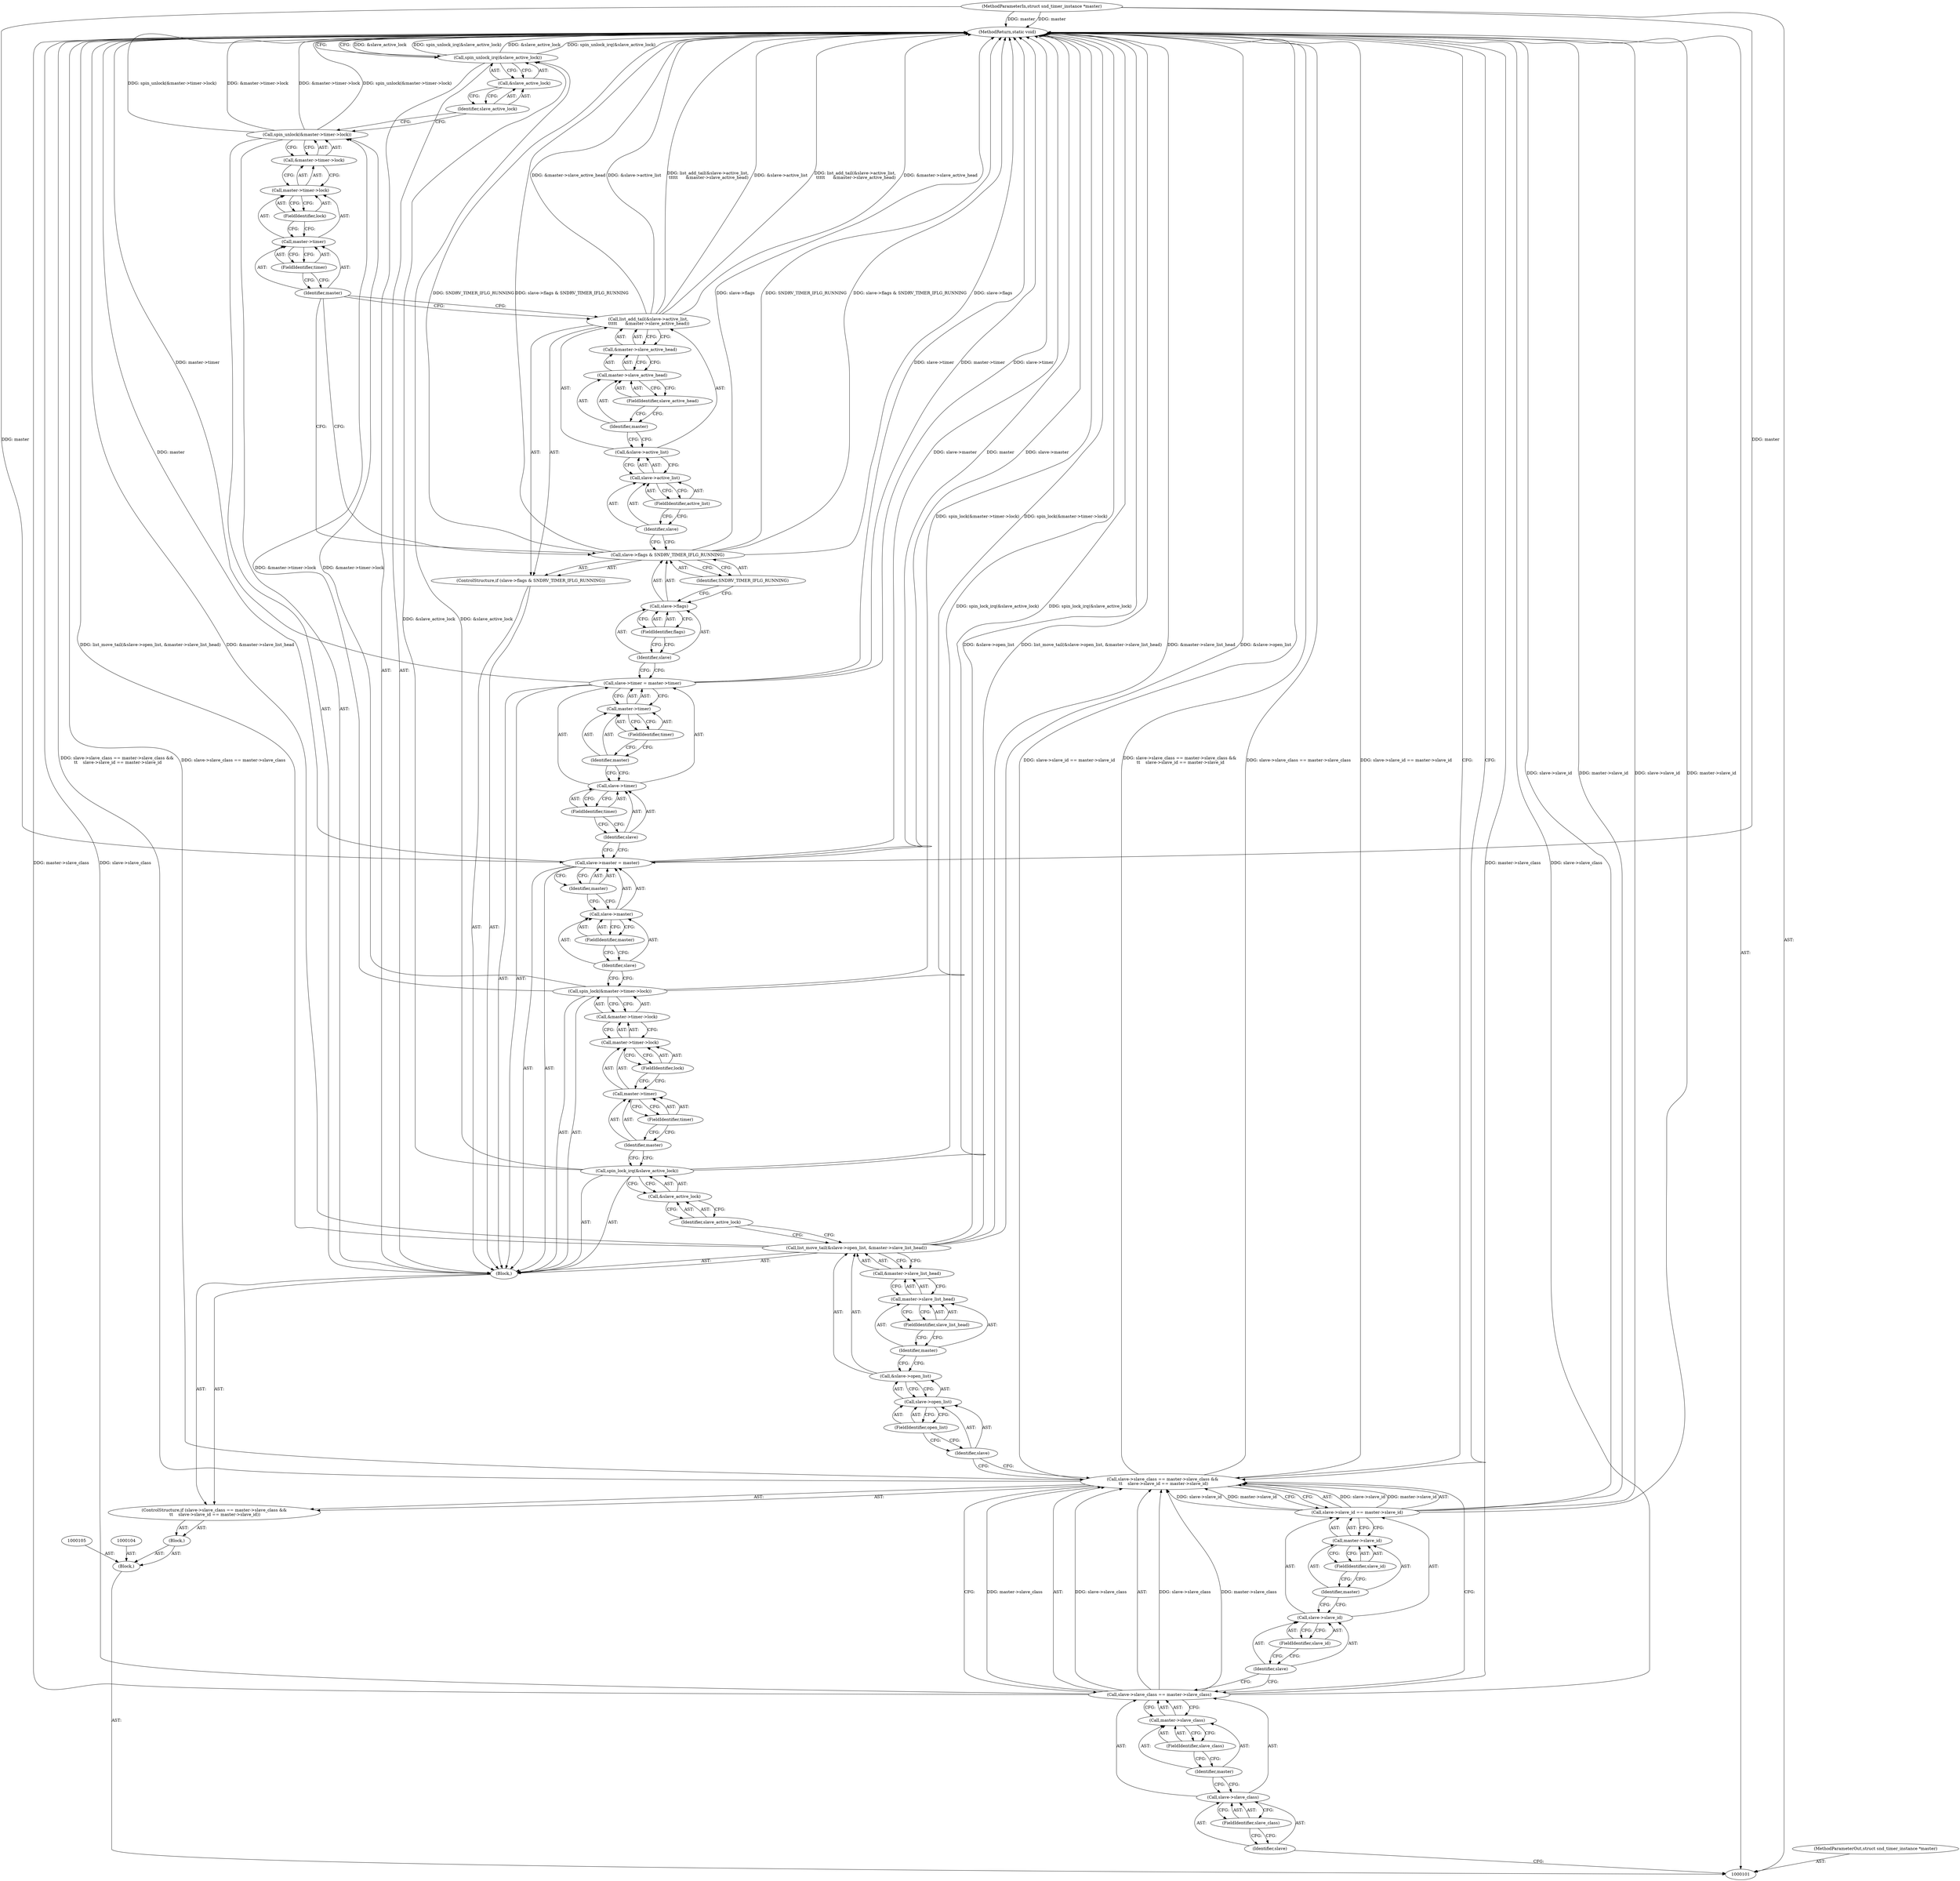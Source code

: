 digraph "0_linux_b5a663aa426f4884c71cd8580adae73f33570f0d_0" {
"1000180" [label="(MethodReturn,static void)"];
"1000102" [label="(MethodParameterIn,struct snd_timer_instance *master)"];
"1000241" [label="(MethodParameterOut,struct snd_timer_instance *master)"];
"1000134" [label="(Call,&slave_active_lock)"];
"1000135" [label="(Identifier,slave_active_lock)"];
"1000133" [label="(Call,spin_lock_irq(&slave_active_lock))"];
"1000137" [label="(Call,&master->timer->lock)"];
"1000138" [label="(Call,master->timer->lock)"];
"1000139" [label="(Call,master->timer)"];
"1000140" [label="(Identifier,master)"];
"1000141" [label="(FieldIdentifier,timer)"];
"1000142" [label="(FieldIdentifier,lock)"];
"1000136" [label="(Call,spin_lock(&master->timer->lock))"];
"1000146" [label="(FieldIdentifier,master)"];
"1000147" [label="(Identifier,master)"];
"1000143" [label="(Call,slave->master = master)"];
"1000144" [label="(Call,slave->master)"];
"1000145" [label="(Identifier,slave)"];
"1000151" [label="(FieldIdentifier,timer)"];
"1000152" [label="(Call,master->timer)"];
"1000153" [label="(Identifier,master)"];
"1000154" [label="(FieldIdentifier,timer)"];
"1000148" [label="(Call,slave->timer = master->timer)"];
"1000149" [label="(Call,slave->timer)"];
"1000150" [label="(Identifier,slave)"];
"1000159" [label="(FieldIdentifier,flags)"];
"1000160" [label="(Identifier,SNDRV_TIMER_IFLG_RUNNING)"];
"1000155" [label="(ControlStructure,if (slave->flags & SNDRV_TIMER_IFLG_RUNNING))"];
"1000156" [label="(Call,slave->flags & SNDRV_TIMER_IFLG_RUNNING)"];
"1000157" [label="(Call,slave->flags)"];
"1000158" [label="(Identifier,slave)"];
"1000162" [label="(Call,&slave->active_list)"];
"1000163" [label="(Call,slave->active_list)"];
"1000164" [label="(Identifier,slave)"];
"1000165" [label="(FieldIdentifier,active_list)"];
"1000161" [label="(Call,list_add_tail(&slave->active_list,\n \t\t\t\t\t      &master->slave_active_head))"];
"1000166" [label="(Call,&master->slave_active_head)"];
"1000167" [label="(Call,master->slave_active_head)"];
"1000168" [label="(Identifier,master)"];
"1000169" [label="(FieldIdentifier,slave_active_head)"];
"1000171" [label="(Call,&master->timer->lock)"];
"1000172" [label="(Call,master->timer->lock)"];
"1000173" [label="(Call,master->timer)"];
"1000174" [label="(Identifier,master)"];
"1000175" [label="(FieldIdentifier,timer)"];
"1000170" [label="(Call,spin_unlock(&master->timer->lock))"];
"1000176" [label="(FieldIdentifier,lock)"];
"1000178" [label="(Call,&slave_active_lock)"];
"1000179" [label="(Identifier,slave_active_lock)"];
"1000177" [label="(Call,spin_unlock_irq(&slave_active_lock))"];
"1000103" [label="(Block,)"];
"1000106" [label="(Block,)"];
"1000112" [label="(FieldIdentifier,slave_class)"];
"1000107" [label="(ControlStructure,if (slave->slave_class == master->slave_class &&\n \t\t    slave->slave_id == master->slave_id))"];
"1000113" [label="(Call,master->slave_class)"];
"1000114" [label="(Identifier,master)"];
"1000115" [label="(FieldIdentifier,slave_class)"];
"1000108" [label="(Call,slave->slave_class == master->slave_class &&\n \t\t    slave->slave_id == master->slave_id)"];
"1000109" [label="(Call,slave->slave_class == master->slave_class)"];
"1000110" [label="(Call,slave->slave_class)"];
"1000111" [label="(Identifier,slave)"];
"1000119" [label="(FieldIdentifier,slave_id)"];
"1000120" [label="(Call,master->slave_id)"];
"1000121" [label="(Identifier,master)"];
"1000122" [label="(FieldIdentifier,slave_id)"];
"1000123" [label="(Block,)"];
"1000116" [label="(Call,slave->slave_id == master->slave_id)"];
"1000117" [label="(Call,slave->slave_id)"];
"1000118" [label="(Identifier,slave)"];
"1000125" [label="(Call,&slave->open_list)"];
"1000126" [label="(Call,slave->open_list)"];
"1000127" [label="(Identifier,slave)"];
"1000128" [label="(FieldIdentifier,open_list)"];
"1000129" [label="(Call,&master->slave_list_head)"];
"1000130" [label="(Call,master->slave_list_head)"];
"1000131" [label="(Identifier,master)"];
"1000124" [label="(Call,list_move_tail(&slave->open_list, &master->slave_list_head))"];
"1000132" [label="(FieldIdentifier,slave_list_head)"];
"1000180" -> "1000101"  [label="AST: "];
"1000180" -> "1000177"  [label="CFG: "];
"1000180" -> "1000108"  [label="CFG: "];
"1000124" -> "1000180"  [label="DDG: &slave->open_list"];
"1000124" -> "1000180"  [label="DDG: list_move_tail(&slave->open_list, &master->slave_list_head)"];
"1000124" -> "1000180"  [label="DDG: &master->slave_list_head"];
"1000108" -> "1000180"  [label="DDG: slave->slave_class == master->slave_class &&\n \t\t    slave->slave_id == master->slave_id"];
"1000108" -> "1000180"  [label="DDG: slave->slave_class == master->slave_class"];
"1000108" -> "1000180"  [label="DDG: slave->slave_id == master->slave_id"];
"1000156" -> "1000180"  [label="DDG: slave->flags"];
"1000156" -> "1000180"  [label="DDG: SNDRV_TIMER_IFLG_RUNNING"];
"1000156" -> "1000180"  [label="DDG: slave->flags & SNDRV_TIMER_IFLG_RUNNING"];
"1000161" -> "1000180"  [label="DDG: &slave->active_list"];
"1000161" -> "1000180"  [label="DDG: &master->slave_active_head"];
"1000161" -> "1000180"  [label="DDG: list_add_tail(&slave->active_list,\n \t\t\t\t\t      &master->slave_active_head)"];
"1000177" -> "1000180"  [label="DDG: &slave_active_lock"];
"1000177" -> "1000180"  [label="DDG: spin_unlock_irq(&slave_active_lock)"];
"1000116" -> "1000180"  [label="DDG: slave->slave_id"];
"1000116" -> "1000180"  [label="DDG: master->slave_id"];
"1000148" -> "1000180"  [label="DDG: master->timer"];
"1000148" -> "1000180"  [label="DDG: slave->timer"];
"1000143" -> "1000180"  [label="DDG: slave->master"];
"1000143" -> "1000180"  [label="DDG: master"];
"1000133" -> "1000180"  [label="DDG: spin_lock_irq(&slave_active_lock)"];
"1000102" -> "1000180"  [label="DDG: master"];
"1000109" -> "1000180"  [label="DDG: master->slave_class"];
"1000109" -> "1000180"  [label="DDG: slave->slave_class"];
"1000136" -> "1000180"  [label="DDG: spin_lock(&master->timer->lock)"];
"1000170" -> "1000180"  [label="DDG: &master->timer->lock"];
"1000170" -> "1000180"  [label="DDG: spin_unlock(&master->timer->lock)"];
"1000102" -> "1000101"  [label="AST: "];
"1000102" -> "1000180"  [label="DDG: master"];
"1000102" -> "1000143"  [label="DDG: master"];
"1000241" -> "1000101"  [label="AST: "];
"1000134" -> "1000133"  [label="AST: "];
"1000134" -> "1000135"  [label="CFG: "];
"1000135" -> "1000134"  [label="AST: "];
"1000133" -> "1000134"  [label="CFG: "];
"1000135" -> "1000134"  [label="AST: "];
"1000135" -> "1000124"  [label="CFG: "];
"1000134" -> "1000135"  [label="CFG: "];
"1000133" -> "1000123"  [label="AST: "];
"1000133" -> "1000134"  [label="CFG: "];
"1000134" -> "1000133"  [label="AST: "];
"1000140" -> "1000133"  [label="CFG: "];
"1000133" -> "1000180"  [label="DDG: spin_lock_irq(&slave_active_lock)"];
"1000133" -> "1000177"  [label="DDG: &slave_active_lock"];
"1000137" -> "1000136"  [label="AST: "];
"1000137" -> "1000138"  [label="CFG: "];
"1000138" -> "1000137"  [label="AST: "];
"1000136" -> "1000137"  [label="CFG: "];
"1000138" -> "1000137"  [label="AST: "];
"1000138" -> "1000142"  [label="CFG: "];
"1000139" -> "1000138"  [label="AST: "];
"1000142" -> "1000138"  [label="AST: "];
"1000137" -> "1000138"  [label="CFG: "];
"1000139" -> "1000138"  [label="AST: "];
"1000139" -> "1000141"  [label="CFG: "];
"1000140" -> "1000139"  [label="AST: "];
"1000141" -> "1000139"  [label="AST: "];
"1000142" -> "1000139"  [label="CFG: "];
"1000140" -> "1000139"  [label="AST: "];
"1000140" -> "1000133"  [label="CFG: "];
"1000141" -> "1000140"  [label="CFG: "];
"1000141" -> "1000139"  [label="AST: "];
"1000141" -> "1000140"  [label="CFG: "];
"1000139" -> "1000141"  [label="CFG: "];
"1000142" -> "1000138"  [label="AST: "];
"1000142" -> "1000139"  [label="CFG: "];
"1000138" -> "1000142"  [label="CFG: "];
"1000136" -> "1000123"  [label="AST: "];
"1000136" -> "1000137"  [label="CFG: "];
"1000137" -> "1000136"  [label="AST: "];
"1000145" -> "1000136"  [label="CFG: "];
"1000136" -> "1000180"  [label="DDG: spin_lock(&master->timer->lock)"];
"1000136" -> "1000170"  [label="DDG: &master->timer->lock"];
"1000146" -> "1000144"  [label="AST: "];
"1000146" -> "1000145"  [label="CFG: "];
"1000144" -> "1000146"  [label="CFG: "];
"1000147" -> "1000143"  [label="AST: "];
"1000147" -> "1000144"  [label="CFG: "];
"1000143" -> "1000147"  [label="CFG: "];
"1000143" -> "1000123"  [label="AST: "];
"1000143" -> "1000147"  [label="CFG: "];
"1000144" -> "1000143"  [label="AST: "];
"1000147" -> "1000143"  [label="AST: "];
"1000150" -> "1000143"  [label="CFG: "];
"1000143" -> "1000180"  [label="DDG: slave->master"];
"1000143" -> "1000180"  [label="DDG: master"];
"1000102" -> "1000143"  [label="DDG: master"];
"1000144" -> "1000143"  [label="AST: "];
"1000144" -> "1000146"  [label="CFG: "];
"1000145" -> "1000144"  [label="AST: "];
"1000146" -> "1000144"  [label="AST: "];
"1000147" -> "1000144"  [label="CFG: "];
"1000145" -> "1000144"  [label="AST: "];
"1000145" -> "1000136"  [label="CFG: "];
"1000146" -> "1000145"  [label="CFG: "];
"1000151" -> "1000149"  [label="AST: "];
"1000151" -> "1000150"  [label="CFG: "];
"1000149" -> "1000151"  [label="CFG: "];
"1000152" -> "1000148"  [label="AST: "];
"1000152" -> "1000154"  [label="CFG: "];
"1000153" -> "1000152"  [label="AST: "];
"1000154" -> "1000152"  [label="AST: "];
"1000148" -> "1000152"  [label="CFG: "];
"1000153" -> "1000152"  [label="AST: "];
"1000153" -> "1000149"  [label="CFG: "];
"1000154" -> "1000153"  [label="CFG: "];
"1000154" -> "1000152"  [label="AST: "];
"1000154" -> "1000153"  [label="CFG: "];
"1000152" -> "1000154"  [label="CFG: "];
"1000148" -> "1000123"  [label="AST: "];
"1000148" -> "1000152"  [label="CFG: "];
"1000149" -> "1000148"  [label="AST: "];
"1000152" -> "1000148"  [label="AST: "];
"1000158" -> "1000148"  [label="CFG: "];
"1000148" -> "1000180"  [label="DDG: master->timer"];
"1000148" -> "1000180"  [label="DDG: slave->timer"];
"1000149" -> "1000148"  [label="AST: "];
"1000149" -> "1000151"  [label="CFG: "];
"1000150" -> "1000149"  [label="AST: "];
"1000151" -> "1000149"  [label="AST: "];
"1000153" -> "1000149"  [label="CFG: "];
"1000150" -> "1000149"  [label="AST: "];
"1000150" -> "1000143"  [label="CFG: "];
"1000151" -> "1000150"  [label="CFG: "];
"1000159" -> "1000157"  [label="AST: "];
"1000159" -> "1000158"  [label="CFG: "];
"1000157" -> "1000159"  [label="CFG: "];
"1000160" -> "1000156"  [label="AST: "];
"1000160" -> "1000157"  [label="CFG: "];
"1000156" -> "1000160"  [label="CFG: "];
"1000155" -> "1000123"  [label="AST: "];
"1000156" -> "1000155"  [label="AST: "];
"1000161" -> "1000155"  [label="AST: "];
"1000156" -> "1000155"  [label="AST: "];
"1000156" -> "1000160"  [label="CFG: "];
"1000157" -> "1000156"  [label="AST: "];
"1000160" -> "1000156"  [label="AST: "];
"1000164" -> "1000156"  [label="CFG: "];
"1000174" -> "1000156"  [label="CFG: "];
"1000156" -> "1000180"  [label="DDG: slave->flags"];
"1000156" -> "1000180"  [label="DDG: SNDRV_TIMER_IFLG_RUNNING"];
"1000156" -> "1000180"  [label="DDG: slave->flags & SNDRV_TIMER_IFLG_RUNNING"];
"1000157" -> "1000156"  [label="AST: "];
"1000157" -> "1000159"  [label="CFG: "];
"1000158" -> "1000157"  [label="AST: "];
"1000159" -> "1000157"  [label="AST: "];
"1000160" -> "1000157"  [label="CFG: "];
"1000158" -> "1000157"  [label="AST: "];
"1000158" -> "1000148"  [label="CFG: "];
"1000159" -> "1000158"  [label="CFG: "];
"1000162" -> "1000161"  [label="AST: "];
"1000162" -> "1000163"  [label="CFG: "];
"1000163" -> "1000162"  [label="AST: "];
"1000168" -> "1000162"  [label="CFG: "];
"1000163" -> "1000162"  [label="AST: "];
"1000163" -> "1000165"  [label="CFG: "];
"1000164" -> "1000163"  [label="AST: "];
"1000165" -> "1000163"  [label="AST: "];
"1000162" -> "1000163"  [label="CFG: "];
"1000164" -> "1000163"  [label="AST: "];
"1000164" -> "1000156"  [label="CFG: "];
"1000165" -> "1000164"  [label="CFG: "];
"1000165" -> "1000163"  [label="AST: "];
"1000165" -> "1000164"  [label="CFG: "];
"1000163" -> "1000165"  [label="CFG: "];
"1000161" -> "1000155"  [label="AST: "];
"1000161" -> "1000166"  [label="CFG: "];
"1000162" -> "1000161"  [label="AST: "];
"1000166" -> "1000161"  [label="AST: "];
"1000174" -> "1000161"  [label="CFG: "];
"1000161" -> "1000180"  [label="DDG: &slave->active_list"];
"1000161" -> "1000180"  [label="DDG: &master->slave_active_head"];
"1000161" -> "1000180"  [label="DDG: list_add_tail(&slave->active_list,\n \t\t\t\t\t      &master->slave_active_head)"];
"1000166" -> "1000161"  [label="AST: "];
"1000166" -> "1000167"  [label="CFG: "];
"1000167" -> "1000166"  [label="AST: "];
"1000161" -> "1000166"  [label="CFG: "];
"1000167" -> "1000166"  [label="AST: "];
"1000167" -> "1000169"  [label="CFG: "];
"1000168" -> "1000167"  [label="AST: "];
"1000169" -> "1000167"  [label="AST: "];
"1000166" -> "1000167"  [label="CFG: "];
"1000168" -> "1000167"  [label="AST: "];
"1000168" -> "1000162"  [label="CFG: "];
"1000169" -> "1000168"  [label="CFG: "];
"1000169" -> "1000167"  [label="AST: "];
"1000169" -> "1000168"  [label="CFG: "];
"1000167" -> "1000169"  [label="CFG: "];
"1000171" -> "1000170"  [label="AST: "];
"1000171" -> "1000172"  [label="CFG: "];
"1000172" -> "1000171"  [label="AST: "];
"1000170" -> "1000171"  [label="CFG: "];
"1000172" -> "1000171"  [label="AST: "];
"1000172" -> "1000176"  [label="CFG: "];
"1000173" -> "1000172"  [label="AST: "];
"1000176" -> "1000172"  [label="AST: "];
"1000171" -> "1000172"  [label="CFG: "];
"1000173" -> "1000172"  [label="AST: "];
"1000173" -> "1000175"  [label="CFG: "];
"1000174" -> "1000173"  [label="AST: "];
"1000175" -> "1000173"  [label="AST: "];
"1000176" -> "1000173"  [label="CFG: "];
"1000174" -> "1000173"  [label="AST: "];
"1000174" -> "1000161"  [label="CFG: "];
"1000174" -> "1000156"  [label="CFG: "];
"1000175" -> "1000174"  [label="CFG: "];
"1000175" -> "1000173"  [label="AST: "];
"1000175" -> "1000174"  [label="CFG: "];
"1000173" -> "1000175"  [label="CFG: "];
"1000170" -> "1000123"  [label="AST: "];
"1000170" -> "1000171"  [label="CFG: "];
"1000171" -> "1000170"  [label="AST: "];
"1000179" -> "1000170"  [label="CFG: "];
"1000170" -> "1000180"  [label="DDG: &master->timer->lock"];
"1000170" -> "1000180"  [label="DDG: spin_unlock(&master->timer->lock)"];
"1000136" -> "1000170"  [label="DDG: &master->timer->lock"];
"1000176" -> "1000172"  [label="AST: "];
"1000176" -> "1000173"  [label="CFG: "];
"1000172" -> "1000176"  [label="CFG: "];
"1000178" -> "1000177"  [label="AST: "];
"1000178" -> "1000179"  [label="CFG: "];
"1000179" -> "1000178"  [label="AST: "];
"1000177" -> "1000178"  [label="CFG: "];
"1000179" -> "1000178"  [label="AST: "];
"1000179" -> "1000170"  [label="CFG: "];
"1000178" -> "1000179"  [label="CFG: "];
"1000177" -> "1000123"  [label="AST: "];
"1000177" -> "1000178"  [label="CFG: "];
"1000178" -> "1000177"  [label="AST: "];
"1000180" -> "1000177"  [label="CFG: "];
"1000177" -> "1000180"  [label="DDG: &slave_active_lock"];
"1000177" -> "1000180"  [label="DDG: spin_unlock_irq(&slave_active_lock)"];
"1000133" -> "1000177"  [label="DDG: &slave_active_lock"];
"1000103" -> "1000101"  [label="AST: "];
"1000104" -> "1000103"  [label="AST: "];
"1000105" -> "1000103"  [label="AST: "];
"1000106" -> "1000103"  [label="AST: "];
"1000106" -> "1000103"  [label="AST: "];
"1000107" -> "1000106"  [label="AST: "];
"1000112" -> "1000110"  [label="AST: "];
"1000112" -> "1000111"  [label="CFG: "];
"1000110" -> "1000112"  [label="CFG: "];
"1000107" -> "1000106"  [label="AST: "];
"1000108" -> "1000107"  [label="AST: "];
"1000123" -> "1000107"  [label="AST: "];
"1000113" -> "1000109"  [label="AST: "];
"1000113" -> "1000115"  [label="CFG: "];
"1000114" -> "1000113"  [label="AST: "];
"1000115" -> "1000113"  [label="AST: "];
"1000109" -> "1000113"  [label="CFG: "];
"1000114" -> "1000113"  [label="AST: "];
"1000114" -> "1000110"  [label="CFG: "];
"1000115" -> "1000114"  [label="CFG: "];
"1000115" -> "1000113"  [label="AST: "];
"1000115" -> "1000114"  [label="CFG: "];
"1000113" -> "1000115"  [label="CFG: "];
"1000108" -> "1000107"  [label="AST: "];
"1000108" -> "1000109"  [label="CFG: "];
"1000108" -> "1000116"  [label="CFG: "];
"1000109" -> "1000108"  [label="AST: "];
"1000116" -> "1000108"  [label="AST: "];
"1000127" -> "1000108"  [label="CFG: "];
"1000180" -> "1000108"  [label="CFG: "];
"1000108" -> "1000180"  [label="DDG: slave->slave_class == master->slave_class &&\n \t\t    slave->slave_id == master->slave_id"];
"1000108" -> "1000180"  [label="DDG: slave->slave_class == master->slave_class"];
"1000108" -> "1000180"  [label="DDG: slave->slave_id == master->slave_id"];
"1000109" -> "1000108"  [label="DDG: slave->slave_class"];
"1000109" -> "1000108"  [label="DDG: master->slave_class"];
"1000116" -> "1000108"  [label="DDG: slave->slave_id"];
"1000116" -> "1000108"  [label="DDG: master->slave_id"];
"1000109" -> "1000108"  [label="AST: "];
"1000109" -> "1000113"  [label="CFG: "];
"1000110" -> "1000109"  [label="AST: "];
"1000113" -> "1000109"  [label="AST: "];
"1000118" -> "1000109"  [label="CFG: "];
"1000108" -> "1000109"  [label="CFG: "];
"1000109" -> "1000180"  [label="DDG: master->slave_class"];
"1000109" -> "1000180"  [label="DDG: slave->slave_class"];
"1000109" -> "1000108"  [label="DDG: slave->slave_class"];
"1000109" -> "1000108"  [label="DDG: master->slave_class"];
"1000110" -> "1000109"  [label="AST: "];
"1000110" -> "1000112"  [label="CFG: "];
"1000111" -> "1000110"  [label="AST: "];
"1000112" -> "1000110"  [label="AST: "];
"1000114" -> "1000110"  [label="CFG: "];
"1000111" -> "1000110"  [label="AST: "];
"1000111" -> "1000101"  [label="CFG: "];
"1000112" -> "1000111"  [label="CFG: "];
"1000119" -> "1000117"  [label="AST: "];
"1000119" -> "1000118"  [label="CFG: "];
"1000117" -> "1000119"  [label="CFG: "];
"1000120" -> "1000116"  [label="AST: "];
"1000120" -> "1000122"  [label="CFG: "];
"1000121" -> "1000120"  [label="AST: "];
"1000122" -> "1000120"  [label="AST: "];
"1000116" -> "1000120"  [label="CFG: "];
"1000121" -> "1000120"  [label="AST: "];
"1000121" -> "1000117"  [label="CFG: "];
"1000122" -> "1000121"  [label="CFG: "];
"1000122" -> "1000120"  [label="AST: "];
"1000122" -> "1000121"  [label="CFG: "];
"1000120" -> "1000122"  [label="CFG: "];
"1000123" -> "1000107"  [label="AST: "];
"1000124" -> "1000123"  [label="AST: "];
"1000133" -> "1000123"  [label="AST: "];
"1000136" -> "1000123"  [label="AST: "];
"1000143" -> "1000123"  [label="AST: "];
"1000148" -> "1000123"  [label="AST: "];
"1000155" -> "1000123"  [label="AST: "];
"1000170" -> "1000123"  [label="AST: "];
"1000177" -> "1000123"  [label="AST: "];
"1000116" -> "1000108"  [label="AST: "];
"1000116" -> "1000120"  [label="CFG: "];
"1000117" -> "1000116"  [label="AST: "];
"1000120" -> "1000116"  [label="AST: "];
"1000108" -> "1000116"  [label="CFG: "];
"1000116" -> "1000180"  [label="DDG: slave->slave_id"];
"1000116" -> "1000180"  [label="DDG: master->slave_id"];
"1000116" -> "1000108"  [label="DDG: slave->slave_id"];
"1000116" -> "1000108"  [label="DDG: master->slave_id"];
"1000117" -> "1000116"  [label="AST: "];
"1000117" -> "1000119"  [label="CFG: "];
"1000118" -> "1000117"  [label="AST: "];
"1000119" -> "1000117"  [label="AST: "];
"1000121" -> "1000117"  [label="CFG: "];
"1000118" -> "1000117"  [label="AST: "];
"1000118" -> "1000109"  [label="CFG: "];
"1000119" -> "1000118"  [label="CFG: "];
"1000125" -> "1000124"  [label="AST: "];
"1000125" -> "1000126"  [label="CFG: "];
"1000126" -> "1000125"  [label="AST: "];
"1000131" -> "1000125"  [label="CFG: "];
"1000126" -> "1000125"  [label="AST: "];
"1000126" -> "1000128"  [label="CFG: "];
"1000127" -> "1000126"  [label="AST: "];
"1000128" -> "1000126"  [label="AST: "];
"1000125" -> "1000126"  [label="CFG: "];
"1000127" -> "1000126"  [label="AST: "];
"1000127" -> "1000108"  [label="CFG: "];
"1000128" -> "1000127"  [label="CFG: "];
"1000128" -> "1000126"  [label="AST: "];
"1000128" -> "1000127"  [label="CFG: "];
"1000126" -> "1000128"  [label="CFG: "];
"1000129" -> "1000124"  [label="AST: "];
"1000129" -> "1000130"  [label="CFG: "];
"1000130" -> "1000129"  [label="AST: "];
"1000124" -> "1000129"  [label="CFG: "];
"1000130" -> "1000129"  [label="AST: "];
"1000130" -> "1000132"  [label="CFG: "];
"1000131" -> "1000130"  [label="AST: "];
"1000132" -> "1000130"  [label="AST: "];
"1000129" -> "1000130"  [label="CFG: "];
"1000131" -> "1000130"  [label="AST: "];
"1000131" -> "1000125"  [label="CFG: "];
"1000132" -> "1000131"  [label="CFG: "];
"1000124" -> "1000123"  [label="AST: "];
"1000124" -> "1000129"  [label="CFG: "];
"1000125" -> "1000124"  [label="AST: "];
"1000129" -> "1000124"  [label="AST: "];
"1000135" -> "1000124"  [label="CFG: "];
"1000124" -> "1000180"  [label="DDG: &slave->open_list"];
"1000124" -> "1000180"  [label="DDG: list_move_tail(&slave->open_list, &master->slave_list_head)"];
"1000124" -> "1000180"  [label="DDG: &master->slave_list_head"];
"1000132" -> "1000130"  [label="AST: "];
"1000132" -> "1000131"  [label="CFG: "];
"1000130" -> "1000132"  [label="CFG: "];
}
